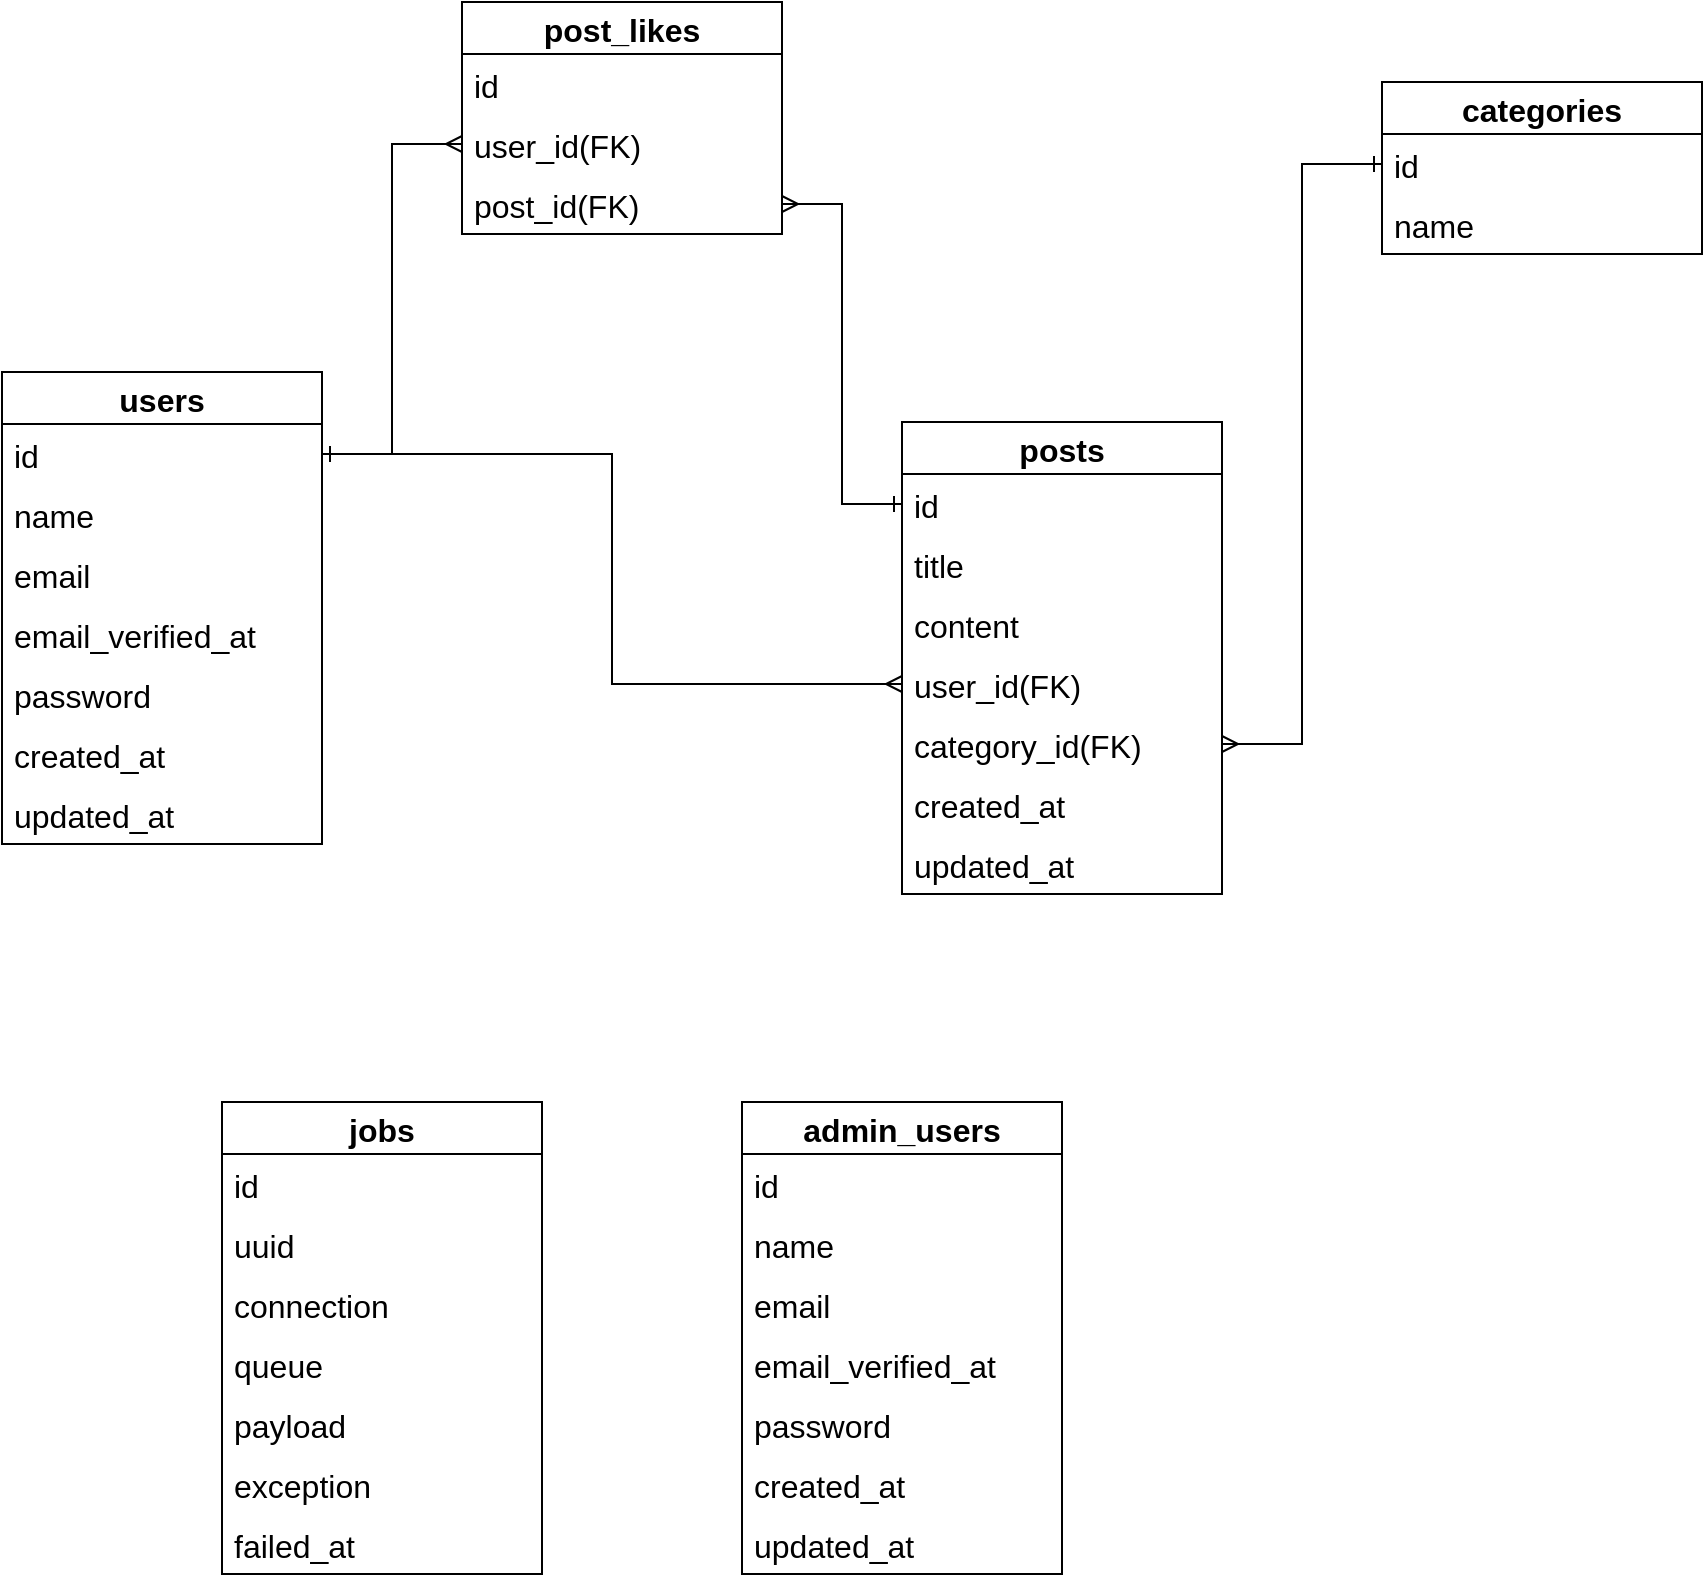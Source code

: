 <mxfile>
    <diagram id="UJpN60y8cqFTRvnJ_HQI" name="ページ1">
        <mxGraphModel dx="1016" dy="953" grid="1" gridSize="10" guides="1" tooltips="1" connect="1" arrows="1" fold="1" page="1" pageScale="1" pageWidth="2000" pageHeight="1920" math="0" shadow="0">
            <root>
                <mxCell id="0"/>
                <mxCell id="1" parent="0"/>
                <mxCell id="15" value="posts" style="swimlane;fontStyle=1;childLayout=stackLayout;horizontal=1;startSize=26;horizontalStack=0;resizeParent=1;resizeParentMax=0;resizeLast=0;collapsible=1;marginBottom=0;align=center;fontSize=16;" vertex="1" parent="1">
                    <mxGeometry x="1140" y="420" width="160" height="236" as="geometry"/>
                </mxCell>
                <mxCell id="16" value="id" style="text;strokeColor=none;fillColor=none;spacingLeft=4;spacingRight=4;overflow=hidden;rotatable=0;points=[[0,0.5],[1,0.5]];portConstraint=eastwest;fontSize=16;" vertex="1" parent="15">
                    <mxGeometry y="26" width="160" height="30" as="geometry"/>
                </mxCell>
                <mxCell id="17" value="title" style="text;strokeColor=none;fillColor=none;spacingLeft=4;spacingRight=4;overflow=hidden;rotatable=0;points=[[0,0.5],[1,0.5]];portConstraint=eastwest;fontSize=16;" vertex="1" parent="15">
                    <mxGeometry y="56" width="160" height="30" as="geometry"/>
                </mxCell>
                <mxCell id="18" value="content" style="text;strokeColor=none;fillColor=none;spacingLeft=4;spacingRight=4;overflow=hidden;rotatable=0;points=[[0,0.5],[1,0.5]];portConstraint=eastwest;fontSize=16;" vertex="1" parent="15">
                    <mxGeometry y="86" width="160" height="30" as="geometry"/>
                </mxCell>
                <mxCell id="23" value="user_id(FK)" style="text;strokeColor=none;fillColor=none;spacingLeft=4;spacingRight=4;overflow=hidden;rotatable=0;points=[[0,0.5],[1,0.5]];portConstraint=eastwest;fontSize=16;fontStyle=0" vertex="1" parent="15">
                    <mxGeometry y="116" width="160" height="30" as="geometry"/>
                </mxCell>
                <mxCell id="58" value="category_id(FK)" style="text;strokeColor=none;fillColor=none;spacingLeft=4;spacingRight=4;overflow=hidden;rotatable=0;points=[[0,0.5],[1,0.5]];portConstraint=eastwest;fontSize=16;fontStyle=0" vertex="1" parent="15">
                    <mxGeometry y="146" width="160" height="30" as="geometry"/>
                </mxCell>
                <mxCell id="21" value="created_at&#10;" style="text;strokeColor=none;fillColor=none;spacingLeft=4;spacingRight=4;overflow=hidden;rotatable=0;points=[[0,0.5],[1,0.5]];portConstraint=eastwest;fontSize=16;" vertex="1" parent="15">
                    <mxGeometry y="176" width="160" height="30" as="geometry"/>
                </mxCell>
                <mxCell id="22" value="updated_at" style="text;strokeColor=none;fillColor=none;spacingLeft=4;spacingRight=4;overflow=hidden;rotatable=0;points=[[0,0.5],[1,0.5]];portConstraint=eastwest;fontSize=16;" vertex="1" parent="15">
                    <mxGeometry y="206" width="160" height="30" as="geometry"/>
                </mxCell>
                <mxCell id="24" value="users" style="swimlane;fontStyle=1;childLayout=stackLayout;horizontal=1;startSize=26;horizontalStack=0;resizeParent=1;resizeParentMax=0;resizeLast=0;collapsible=1;marginBottom=0;align=center;fontSize=16;" vertex="1" parent="1">
                    <mxGeometry x="690" y="395" width="160" height="236" as="geometry"/>
                </mxCell>
                <mxCell id="25" value="id" style="text;strokeColor=none;fillColor=none;spacingLeft=4;spacingRight=4;overflow=hidden;rotatable=0;points=[[0,0.5],[1,0.5]];portConstraint=eastwest;fontSize=16;" vertex="1" parent="24">
                    <mxGeometry y="26" width="160" height="30" as="geometry"/>
                </mxCell>
                <mxCell id="26" value="name" style="text;strokeColor=none;fillColor=none;spacingLeft=4;spacingRight=4;overflow=hidden;rotatable=0;points=[[0,0.5],[1,0.5]];portConstraint=eastwest;fontSize=16;" vertex="1" parent="24">
                    <mxGeometry y="56" width="160" height="30" as="geometry"/>
                </mxCell>
                <mxCell id="27" value="email" style="text;strokeColor=none;fillColor=none;spacingLeft=4;spacingRight=4;overflow=hidden;rotatable=0;points=[[0,0.5],[1,0.5]];portConstraint=eastwest;fontSize=16;" vertex="1" parent="24">
                    <mxGeometry y="86" width="160" height="30" as="geometry"/>
                </mxCell>
                <mxCell id="28" value="email_verified_at" style="text;strokeColor=none;fillColor=none;spacingLeft=4;spacingRight=4;overflow=hidden;rotatable=0;points=[[0,0.5],[1,0.5]];portConstraint=eastwest;fontSize=16;fontStyle=0" vertex="1" parent="24">
                    <mxGeometry y="116" width="160" height="30" as="geometry"/>
                </mxCell>
                <mxCell id="29" value="password" style="text;strokeColor=none;fillColor=none;spacingLeft=4;spacingRight=4;overflow=hidden;rotatable=0;points=[[0,0.5],[1,0.5]];portConstraint=eastwest;fontSize=16;" vertex="1" parent="24">
                    <mxGeometry y="146" width="160" height="30" as="geometry"/>
                </mxCell>
                <mxCell id="30" value="created_at" style="text;strokeColor=none;fillColor=none;spacingLeft=4;spacingRight=4;overflow=hidden;rotatable=0;points=[[0,0.5],[1,0.5]];portConstraint=eastwest;fontSize=16;" vertex="1" parent="24">
                    <mxGeometry y="176" width="160" height="30" as="geometry"/>
                </mxCell>
                <mxCell id="31" value="updated_at" style="text;strokeColor=none;fillColor=none;spacingLeft=4;spacingRight=4;overflow=hidden;rotatable=0;points=[[0,0.5],[1,0.5]];portConstraint=eastwest;fontSize=16;" vertex="1" parent="24">
                    <mxGeometry y="206" width="160" height="30" as="geometry"/>
                </mxCell>
                <mxCell id="32" style="edgeStyle=orthogonalEdgeStyle;rounded=0;orthogonalLoop=1;jettySize=auto;html=1;entryX=0;entryY=0.5;entryDx=0;entryDy=0;fontSize=16;startArrow=ERone;startFill=0;endArrow=ERmany;endFill=0;" edge="1" parent="1" source="25" target="23">
                    <mxGeometry relative="1" as="geometry"/>
                </mxCell>
                <mxCell id="33" value="jobs" style="swimlane;fontStyle=1;childLayout=stackLayout;horizontal=1;startSize=26;horizontalStack=0;resizeParent=1;resizeParentMax=0;resizeLast=0;collapsible=1;marginBottom=0;align=center;fontSize=16;" vertex="1" parent="1">
                    <mxGeometry x="800" y="760" width="160" height="236" as="geometry"/>
                </mxCell>
                <mxCell id="34" value="id" style="text;strokeColor=none;fillColor=none;spacingLeft=4;spacingRight=4;overflow=hidden;rotatable=0;points=[[0,0.5],[1,0.5]];portConstraint=eastwest;fontSize=16;" vertex="1" parent="33">
                    <mxGeometry y="26" width="160" height="30" as="geometry"/>
                </mxCell>
                <mxCell id="35" value="uuid" style="text;strokeColor=none;fillColor=none;spacingLeft=4;spacingRight=4;overflow=hidden;rotatable=0;points=[[0,0.5],[1,0.5]];portConstraint=eastwest;fontSize=16;" vertex="1" parent="33">
                    <mxGeometry y="56" width="160" height="30" as="geometry"/>
                </mxCell>
                <mxCell id="36" value="connection" style="text;strokeColor=none;fillColor=none;spacingLeft=4;spacingRight=4;overflow=hidden;rotatable=0;points=[[0,0.5],[1,0.5]];portConstraint=eastwest;fontSize=16;" vertex="1" parent="33">
                    <mxGeometry y="86" width="160" height="30" as="geometry"/>
                </mxCell>
                <mxCell id="37" value="queue" style="text;strokeColor=none;fillColor=none;spacingLeft=4;spacingRight=4;overflow=hidden;rotatable=0;points=[[0,0.5],[1,0.5]];portConstraint=eastwest;fontSize=16;fontStyle=0" vertex="1" parent="33">
                    <mxGeometry y="116" width="160" height="30" as="geometry"/>
                </mxCell>
                <mxCell id="38" value="payload" style="text;strokeColor=none;fillColor=none;spacingLeft=4;spacingRight=4;overflow=hidden;rotatable=0;points=[[0,0.5],[1,0.5]];portConstraint=eastwest;fontSize=16;" vertex="1" parent="33">
                    <mxGeometry y="146" width="160" height="30" as="geometry"/>
                </mxCell>
                <mxCell id="39" value="exception" style="text;strokeColor=none;fillColor=none;spacingLeft=4;spacingRight=4;overflow=hidden;rotatable=0;points=[[0,0.5],[1,0.5]];portConstraint=eastwest;fontSize=16;" vertex="1" parent="33">
                    <mxGeometry y="176" width="160" height="30" as="geometry"/>
                </mxCell>
                <mxCell id="40" value="failed_at" style="text;strokeColor=none;fillColor=none;spacingLeft=4;spacingRight=4;overflow=hidden;rotatable=0;points=[[0,0.5],[1,0.5]];portConstraint=eastwest;fontSize=16;" vertex="1" parent="33">
                    <mxGeometry y="206" width="160" height="30" as="geometry"/>
                </mxCell>
                <mxCell id="41" value="admin_users" style="swimlane;fontStyle=1;childLayout=stackLayout;horizontal=1;startSize=26;horizontalStack=0;resizeParent=1;resizeParentMax=0;resizeLast=0;collapsible=1;marginBottom=0;align=center;fontSize=16;" vertex="1" parent="1">
                    <mxGeometry x="1060" y="760" width="160" height="236" as="geometry"/>
                </mxCell>
                <mxCell id="42" value="id" style="text;strokeColor=none;fillColor=none;spacingLeft=4;spacingRight=4;overflow=hidden;rotatable=0;points=[[0,0.5],[1,0.5]];portConstraint=eastwest;fontSize=16;" vertex="1" parent="41">
                    <mxGeometry y="26" width="160" height="30" as="geometry"/>
                </mxCell>
                <mxCell id="43" value="name" style="text;strokeColor=none;fillColor=none;spacingLeft=4;spacingRight=4;overflow=hidden;rotatable=0;points=[[0,0.5],[1,0.5]];portConstraint=eastwest;fontSize=16;" vertex="1" parent="41">
                    <mxGeometry y="56" width="160" height="30" as="geometry"/>
                </mxCell>
                <mxCell id="44" value="email" style="text;strokeColor=none;fillColor=none;spacingLeft=4;spacingRight=4;overflow=hidden;rotatable=0;points=[[0,0.5],[1,0.5]];portConstraint=eastwest;fontSize=16;" vertex="1" parent="41">
                    <mxGeometry y="86" width="160" height="30" as="geometry"/>
                </mxCell>
                <mxCell id="45" value="email_verified_at" style="text;strokeColor=none;fillColor=none;spacingLeft=4;spacingRight=4;overflow=hidden;rotatable=0;points=[[0,0.5],[1,0.5]];portConstraint=eastwest;fontSize=16;fontStyle=0" vertex="1" parent="41">
                    <mxGeometry y="116" width="160" height="30" as="geometry"/>
                </mxCell>
                <mxCell id="46" value="password" style="text;strokeColor=none;fillColor=none;spacingLeft=4;spacingRight=4;overflow=hidden;rotatable=0;points=[[0,0.5],[1,0.5]];portConstraint=eastwest;fontSize=16;" vertex="1" parent="41">
                    <mxGeometry y="146" width="160" height="30" as="geometry"/>
                </mxCell>
                <mxCell id="47" value="created_at" style="text;strokeColor=none;fillColor=none;spacingLeft=4;spacingRight=4;overflow=hidden;rotatable=0;points=[[0,0.5],[1,0.5]];portConstraint=eastwest;fontSize=16;" vertex="1" parent="41">
                    <mxGeometry y="176" width="160" height="30" as="geometry"/>
                </mxCell>
                <mxCell id="48" value="updated_at" style="text;strokeColor=none;fillColor=none;spacingLeft=4;spacingRight=4;overflow=hidden;rotatable=0;points=[[0,0.5],[1,0.5]];portConstraint=eastwest;fontSize=16;" vertex="1" parent="41">
                    <mxGeometry y="206" width="160" height="30" as="geometry"/>
                </mxCell>
                <mxCell id="49" value="post_likes" style="swimlane;fontStyle=1;childLayout=stackLayout;horizontal=1;startSize=26;horizontalStack=0;resizeParent=1;resizeParentMax=0;resizeLast=0;collapsible=1;marginBottom=0;align=center;fontSize=16;" vertex="1" parent="1">
                    <mxGeometry x="920" y="210" width="160" height="116" as="geometry"/>
                </mxCell>
                <mxCell id="50" value="id" style="text;strokeColor=none;fillColor=none;spacingLeft=4;spacingRight=4;overflow=hidden;rotatable=0;points=[[0,0.5],[1,0.5]];portConstraint=eastwest;fontSize=16;" vertex="1" parent="49">
                    <mxGeometry y="26" width="160" height="30" as="geometry"/>
                </mxCell>
                <mxCell id="51" value="user_id(FK)" style="text;strokeColor=none;fillColor=none;spacingLeft=4;spacingRight=4;overflow=hidden;rotatable=0;points=[[0,0.5],[1,0.5]];portConstraint=eastwest;fontSize=16;" vertex="1" parent="49">
                    <mxGeometry y="56" width="160" height="30" as="geometry"/>
                </mxCell>
                <mxCell id="52" value="post_id(FK)" style="text;strokeColor=none;fillColor=none;spacingLeft=4;spacingRight=4;overflow=hidden;rotatable=0;points=[[0,0.5],[1,0.5]];portConstraint=eastwest;fontSize=16;" vertex="1" parent="49">
                    <mxGeometry y="86" width="160" height="30" as="geometry"/>
                </mxCell>
                <mxCell id="56" style="edgeStyle=orthogonalEdgeStyle;rounded=0;orthogonalLoop=1;jettySize=auto;html=1;entryX=0;entryY=0.5;entryDx=0;entryDy=0;fontSize=16;endArrow=ERmany;endFill=0;startArrow=ERone;startFill=0;" edge="1" parent="1" source="25" target="51">
                    <mxGeometry relative="1" as="geometry"/>
                </mxCell>
                <mxCell id="57" style="edgeStyle=orthogonalEdgeStyle;rounded=0;orthogonalLoop=1;jettySize=auto;html=1;fontSize=16;endArrow=ERmany;endFill=0;startArrow=ERone;startFill=0;" edge="1" parent="1" source="16" target="52">
                    <mxGeometry relative="1" as="geometry"/>
                </mxCell>
                <mxCell id="59" value="categories" style="swimlane;fontStyle=1;childLayout=stackLayout;horizontal=1;startSize=26;horizontalStack=0;resizeParent=1;resizeParentMax=0;resizeLast=0;collapsible=1;marginBottom=0;align=center;fontSize=16;" vertex="1" parent="1">
                    <mxGeometry x="1380" y="250" width="160" height="86" as="geometry"/>
                </mxCell>
                <mxCell id="60" value="id" style="text;strokeColor=none;fillColor=none;spacingLeft=4;spacingRight=4;overflow=hidden;rotatable=0;points=[[0,0.5],[1,0.5]];portConstraint=eastwest;fontSize=16;" vertex="1" parent="59">
                    <mxGeometry y="26" width="160" height="30" as="geometry"/>
                </mxCell>
                <mxCell id="61" value="name" style="text;strokeColor=none;fillColor=none;spacingLeft=4;spacingRight=4;overflow=hidden;rotatable=0;points=[[0,0.5],[1,0.5]];portConstraint=eastwest;fontSize=16;" vertex="1" parent="59">
                    <mxGeometry y="56" width="160" height="30" as="geometry"/>
                </mxCell>
                <mxCell id="63" style="edgeStyle=orthogonalEdgeStyle;rounded=0;orthogonalLoop=1;jettySize=auto;html=1;fontSize=16;endArrow=ERmany;endFill=0;startArrow=ERone;startFill=0;" edge="1" parent="1" source="60" target="58">
                    <mxGeometry relative="1" as="geometry"/>
                </mxCell>
            </root>
        </mxGraphModel>
    </diagram>
</mxfile>